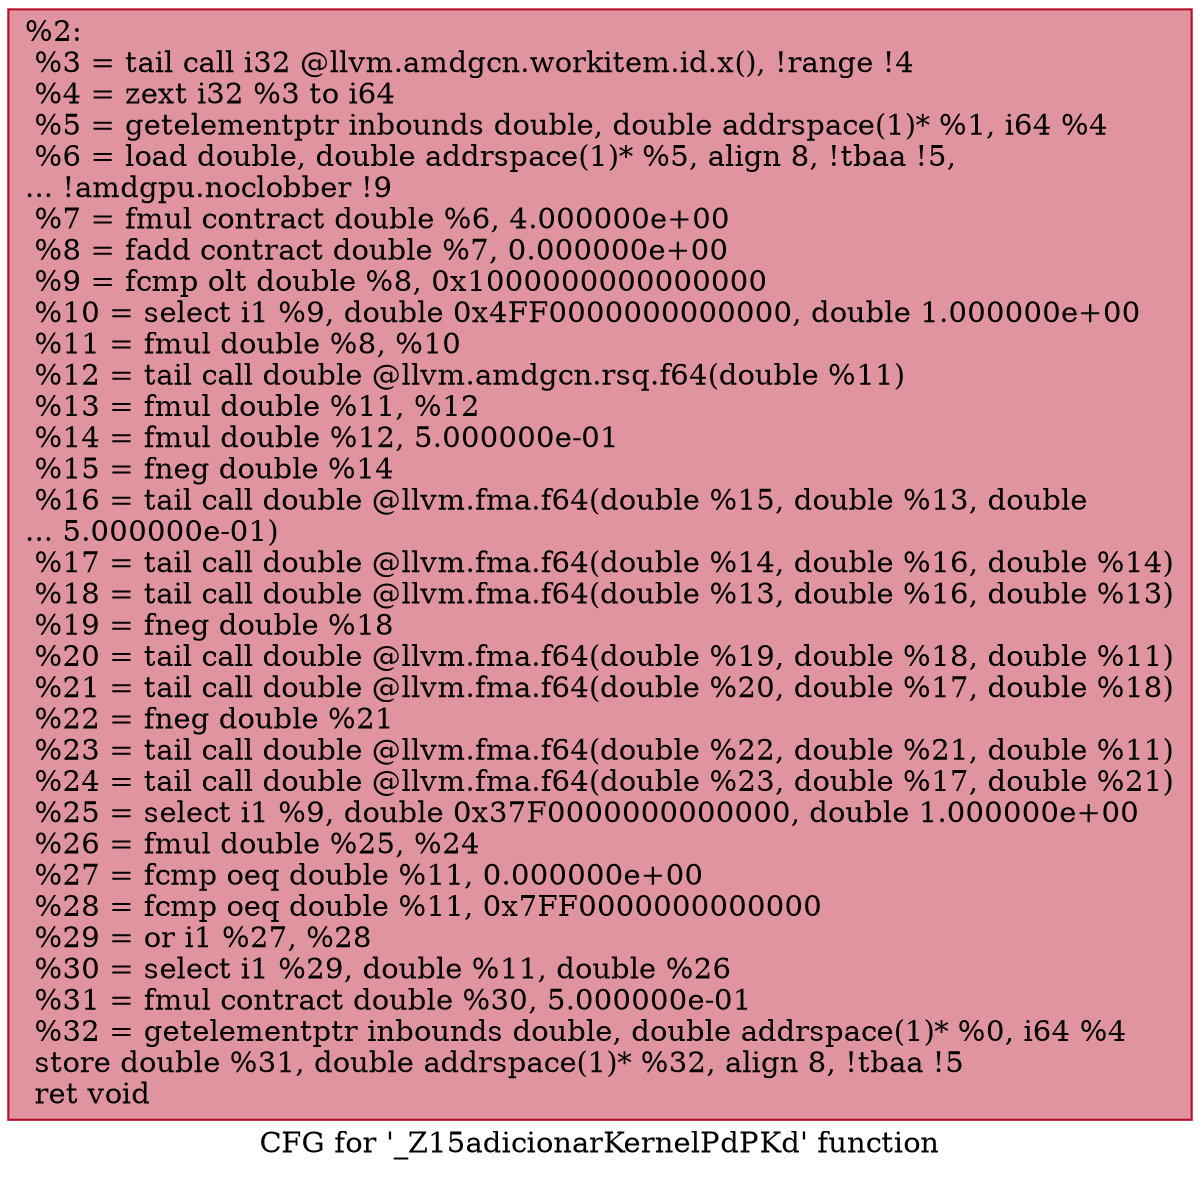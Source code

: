 digraph "CFG for '_Z15adicionarKernelPdPKd' function" {
	label="CFG for '_Z15adicionarKernelPdPKd' function";

	Node0x5ae42b0 [shape=record,color="#b70d28ff", style=filled, fillcolor="#b70d2870",label="{%2:\l  %3 = tail call i32 @llvm.amdgcn.workitem.id.x(), !range !4\l  %4 = zext i32 %3 to i64\l  %5 = getelementptr inbounds double, double addrspace(1)* %1, i64 %4\l  %6 = load double, double addrspace(1)* %5, align 8, !tbaa !5,\l... !amdgpu.noclobber !9\l  %7 = fmul contract double %6, 4.000000e+00\l  %8 = fadd contract double %7, 0.000000e+00\l  %9 = fcmp olt double %8, 0x1000000000000000\l  %10 = select i1 %9, double 0x4FF0000000000000, double 1.000000e+00\l  %11 = fmul double %8, %10\l  %12 = tail call double @llvm.amdgcn.rsq.f64(double %11)\l  %13 = fmul double %11, %12\l  %14 = fmul double %12, 5.000000e-01\l  %15 = fneg double %14\l  %16 = tail call double @llvm.fma.f64(double %15, double %13, double\l... 5.000000e-01)\l  %17 = tail call double @llvm.fma.f64(double %14, double %16, double %14)\l  %18 = tail call double @llvm.fma.f64(double %13, double %16, double %13)\l  %19 = fneg double %18\l  %20 = tail call double @llvm.fma.f64(double %19, double %18, double %11)\l  %21 = tail call double @llvm.fma.f64(double %20, double %17, double %18)\l  %22 = fneg double %21\l  %23 = tail call double @llvm.fma.f64(double %22, double %21, double %11)\l  %24 = tail call double @llvm.fma.f64(double %23, double %17, double %21)\l  %25 = select i1 %9, double 0x37F0000000000000, double 1.000000e+00\l  %26 = fmul double %25, %24\l  %27 = fcmp oeq double %11, 0.000000e+00\l  %28 = fcmp oeq double %11, 0x7FF0000000000000\l  %29 = or i1 %27, %28\l  %30 = select i1 %29, double %11, double %26\l  %31 = fmul contract double %30, 5.000000e-01\l  %32 = getelementptr inbounds double, double addrspace(1)* %0, i64 %4\l  store double %31, double addrspace(1)* %32, align 8, !tbaa !5\l  ret void\l}"];
}
